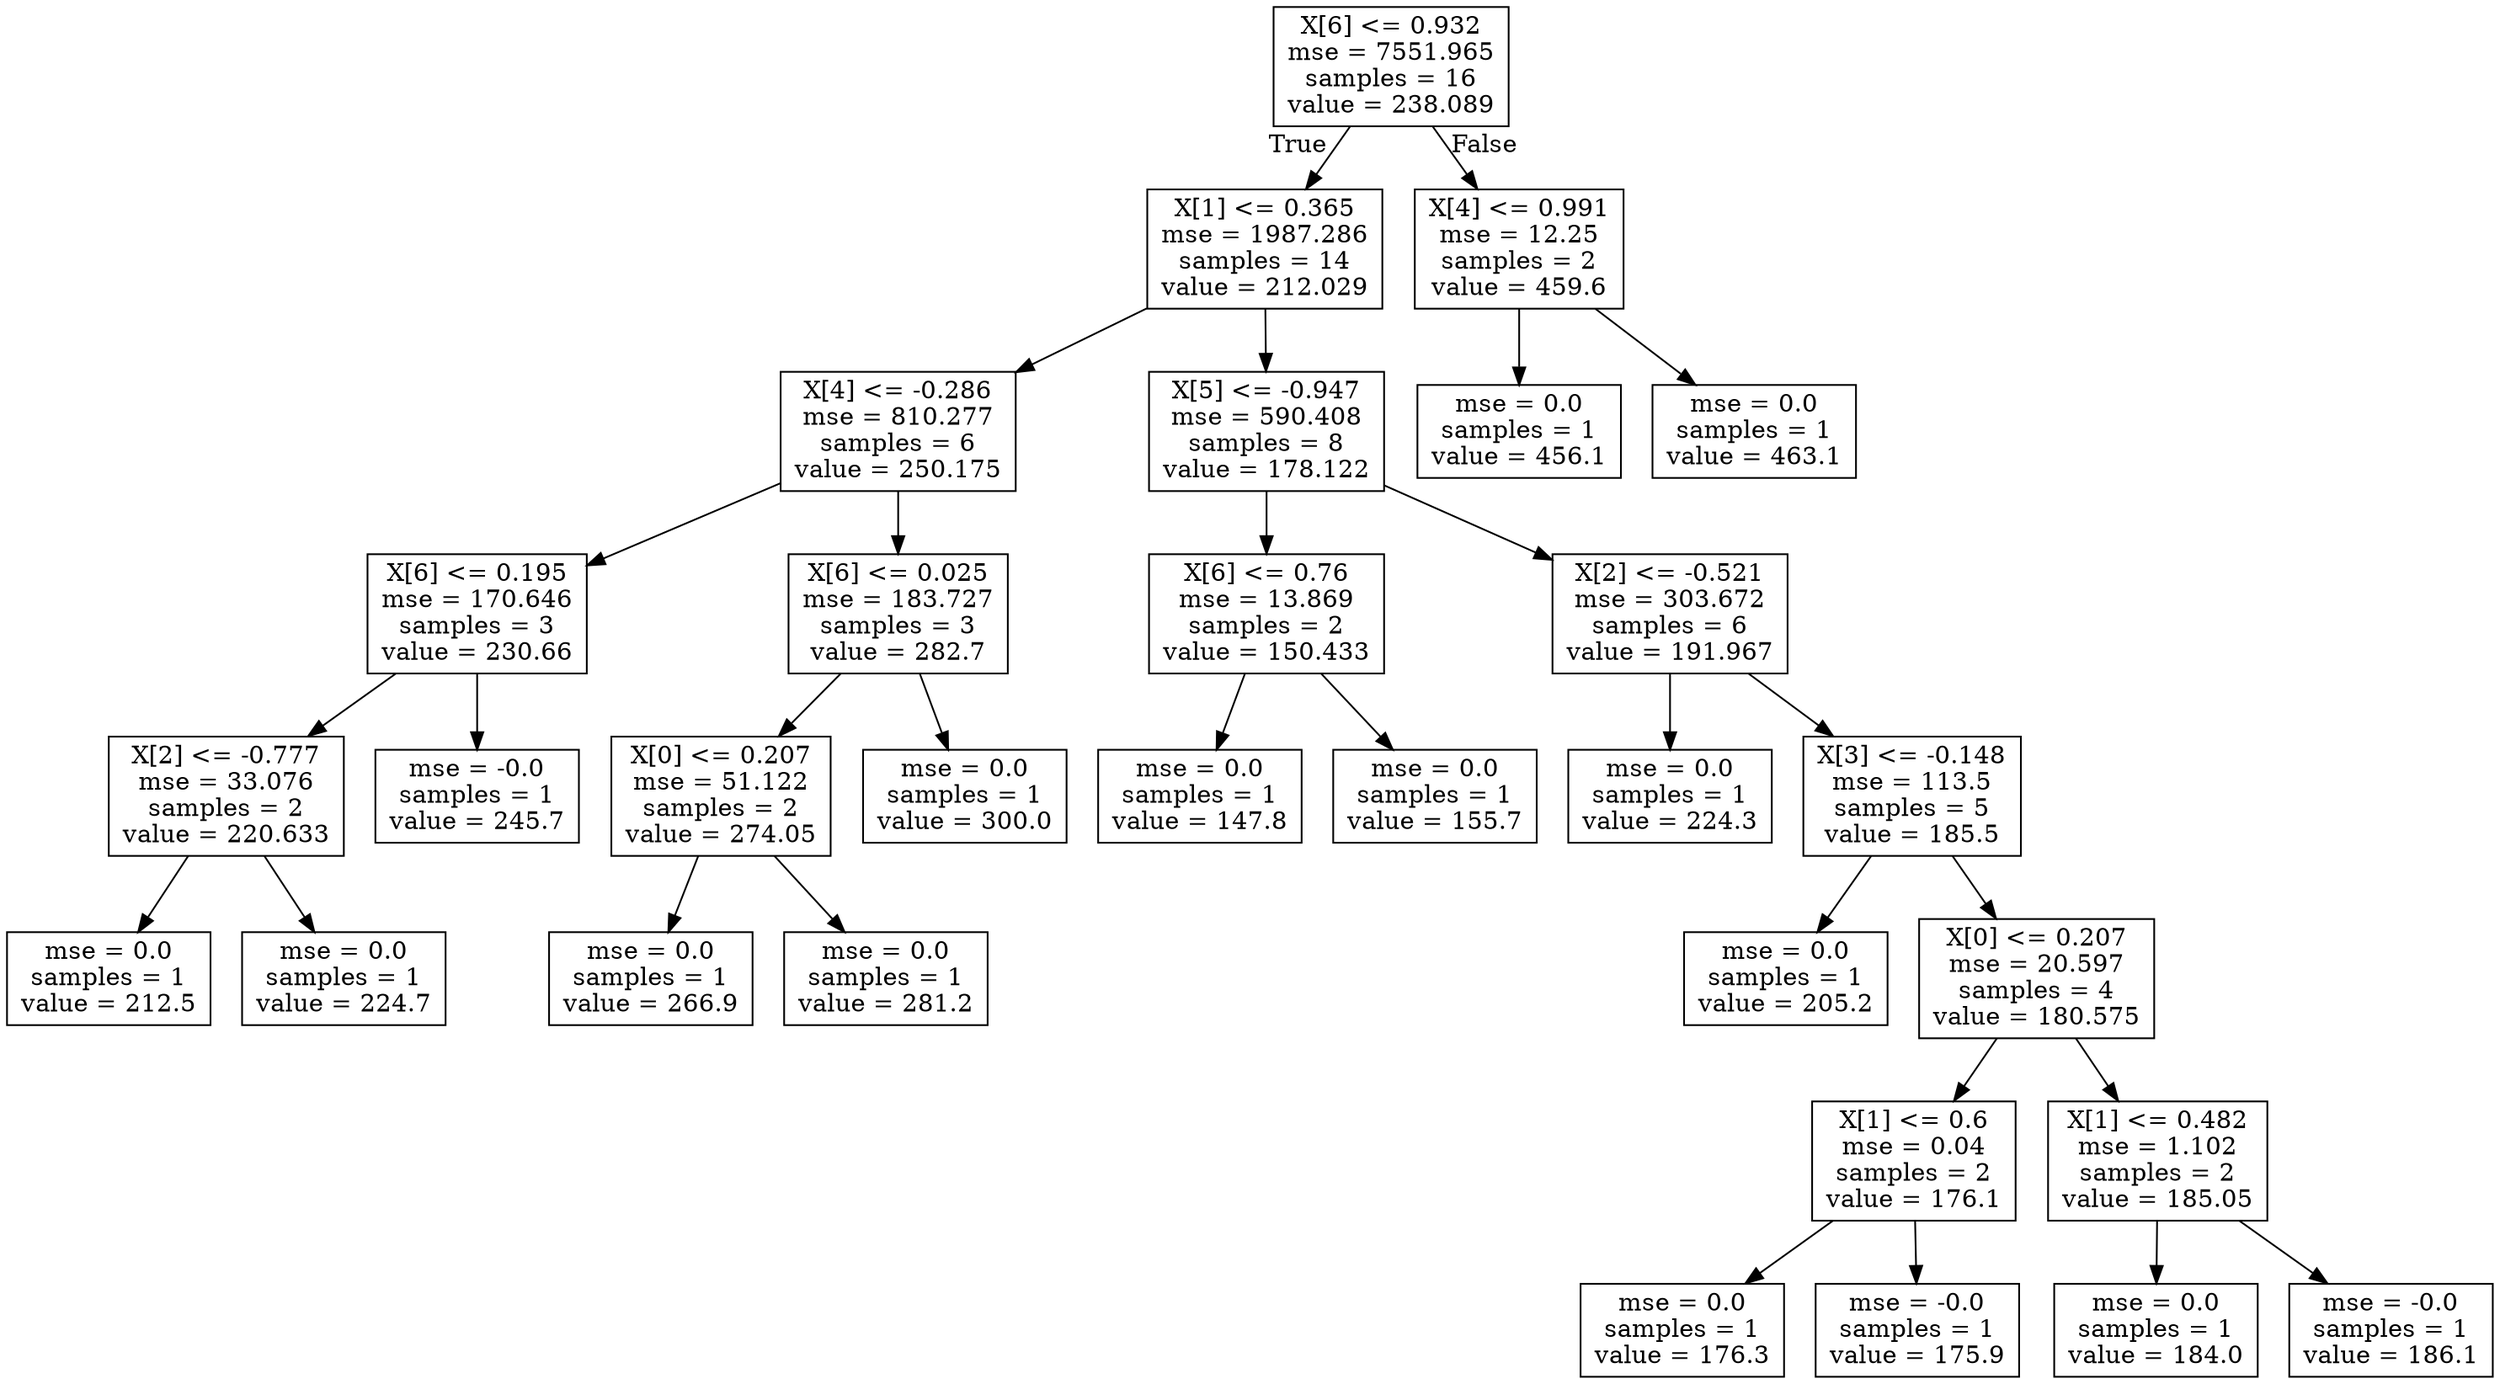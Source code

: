 digraph Tree {
node [shape=box] ;
0 [label="X[6] <= 0.932\nmse = 7551.965\nsamples = 16\nvalue = 238.089"] ;
1 [label="X[1] <= 0.365\nmse = 1987.286\nsamples = 14\nvalue = 212.029"] ;
0 -> 1 [labeldistance=2.5, labelangle=45, headlabel="True"] ;
2 [label="X[4] <= -0.286\nmse = 810.277\nsamples = 6\nvalue = 250.175"] ;
1 -> 2 ;
3 [label="X[6] <= 0.195\nmse = 170.646\nsamples = 3\nvalue = 230.66"] ;
2 -> 3 ;
4 [label="X[2] <= -0.777\nmse = 33.076\nsamples = 2\nvalue = 220.633"] ;
3 -> 4 ;
5 [label="mse = 0.0\nsamples = 1\nvalue = 212.5"] ;
4 -> 5 ;
6 [label="mse = 0.0\nsamples = 1\nvalue = 224.7"] ;
4 -> 6 ;
7 [label="mse = -0.0\nsamples = 1\nvalue = 245.7"] ;
3 -> 7 ;
8 [label="X[6] <= 0.025\nmse = 183.727\nsamples = 3\nvalue = 282.7"] ;
2 -> 8 ;
9 [label="X[0] <= 0.207\nmse = 51.122\nsamples = 2\nvalue = 274.05"] ;
8 -> 9 ;
10 [label="mse = 0.0\nsamples = 1\nvalue = 266.9"] ;
9 -> 10 ;
11 [label="mse = 0.0\nsamples = 1\nvalue = 281.2"] ;
9 -> 11 ;
12 [label="mse = 0.0\nsamples = 1\nvalue = 300.0"] ;
8 -> 12 ;
13 [label="X[5] <= -0.947\nmse = 590.408\nsamples = 8\nvalue = 178.122"] ;
1 -> 13 ;
14 [label="X[6] <= 0.76\nmse = 13.869\nsamples = 2\nvalue = 150.433"] ;
13 -> 14 ;
15 [label="mse = 0.0\nsamples = 1\nvalue = 147.8"] ;
14 -> 15 ;
16 [label="mse = 0.0\nsamples = 1\nvalue = 155.7"] ;
14 -> 16 ;
17 [label="X[2] <= -0.521\nmse = 303.672\nsamples = 6\nvalue = 191.967"] ;
13 -> 17 ;
18 [label="mse = 0.0\nsamples = 1\nvalue = 224.3"] ;
17 -> 18 ;
19 [label="X[3] <= -0.148\nmse = 113.5\nsamples = 5\nvalue = 185.5"] ;
17 -> 19 ;
20 [label="mse = 0.0\nsamples = 1\nvalue = 205.2"] ;
19 -> 20 ;
21 [label="X[0] <= 0.207\nmse = 20.597\nsamples = 4\nvalue = 180.575"] ;
19 -> 21 ;
22 [label="X[1] <= 0.6\nmse = 0.04\nsamples = 2\nvalue = 176.1"] ;
21 -> 22 ;
23 [label="mse = 0.0\nsamples = 1\nvalue = 176.3"] ;
22 -> 23 ;
24 [label="mse = -0.0\nsamples = 1\nvalue = 175.9"] ;
22 -> 24 ;
25 [label="X[1] <= 0.482\nmse = 1.102\nsamples = 2\nvalue = 185.05"] ;
21 -> 25 ;
26 [label="mse = 0.0\nsamples = 1\nvalue = 184.0"] ;
25 -> 26 ;
27 [label="mse = -0.0\nsamples = 1\nvalue = 186.1"] ;
25 -> 27 ;
28 [label="X[4] <= 0.991\nmse = 12.25\nsamples = 2\nvalue = 459.6"] ;
0 -> 28 [labeldistance=2.5, labelangle=-45, headlabel="False"] ;
29 [label="mse = 0.0\nsamples = 1\nvalue = 456.1"] ;
28 -> 29 ;
30 [label="mse = 0.0\nsamples = 1\nvalue = 463.1"] ;
28 -> 30 ;
}